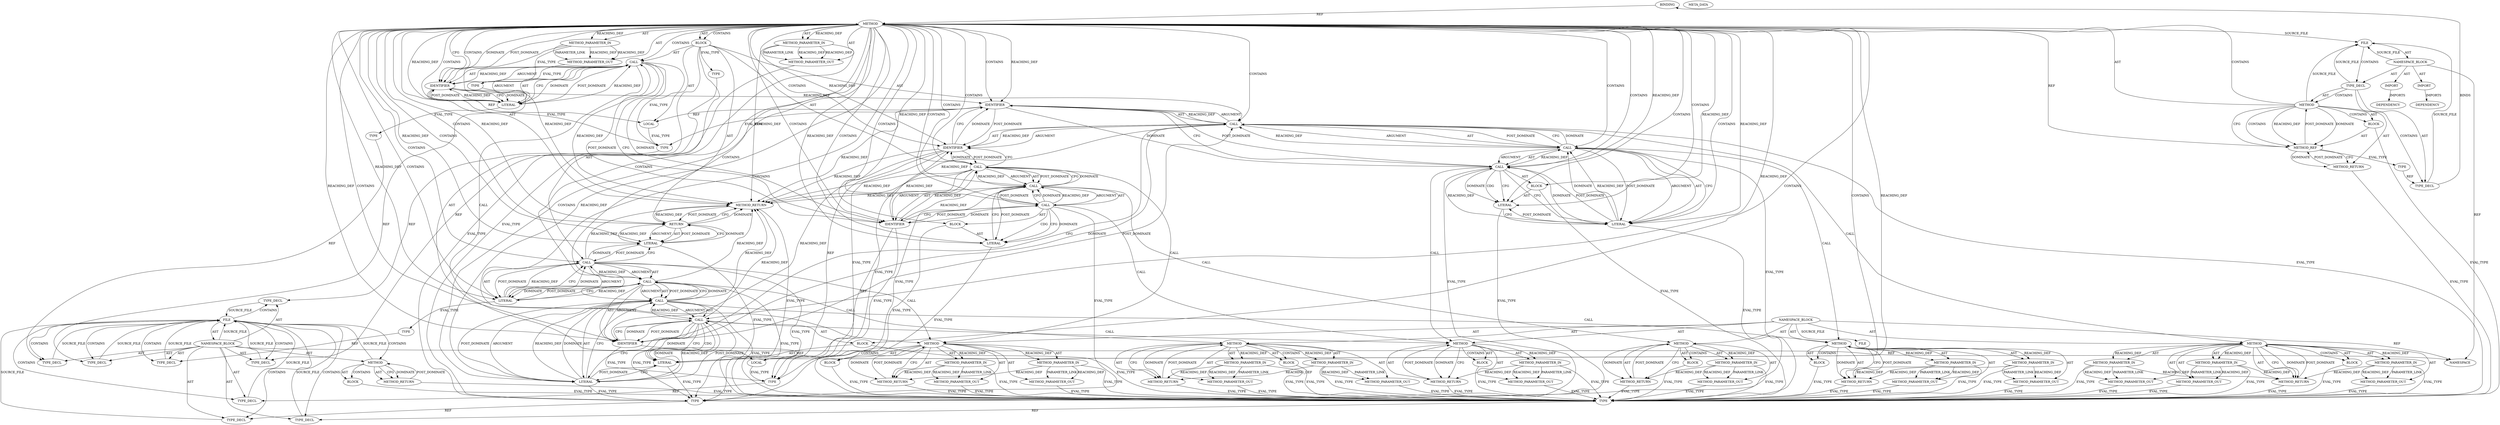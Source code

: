 digraph {
  "21474836480" [label="BINDING" METHOD_FULL_NAME="main" NAME="main" SIGNATURE="int(int,char[]*)"];
  "25769803776" [label="BLOCK" ARGUMENT_INDEX="-1" CODE="{
	const char myLongString[] = \"This is a long string...\";
	char str[MAX_SIZE];
	// Often Misused String Management:
	// Buffer overflow with strcpy function
	strncpy(str, myLongString, MAX_SIZE - 1);					/* FIX */
	str[MAX_SIZE - 1] = '\\0';
	return 0;
}" COLUMN_NUMBER="1" LINE_NUMBER="19" ORDER="3" TYPE_FULL_NAME="void"];
  "25769803777" [label="BLOCK" ARGUMENT_INDEX="1" CODE="<empty>" COLUMN_NUMBER="11" LINE_NUMBER="21" ORDER="1" TYPE_FULL_NAME="ANY"];
  "25769803778" [label="BLOCK" ARGUMENT_INDEX="1" CODE="<empty>" COLUMN_NUMBER="29" LINE_NUMBER="24" ORDER="1" TYPE_FULL_NAME="ANY"];
  "25769803779" [label="BLOCK" ARGUMENT_INDEX="1" CODE="<empty>" COLUMN_NUMBER="6" LINE_NUMBER="25" ORDER="1" TYPE_FULL_NAME="ANY"];
  "25769803780" [label="BLOCK" ARGUMENT_INDEX="-1" CODE="<empty>" COLUMN_NUMBER="1" LINE_NUMBER="1" ORDER="1" TYPE_FULL_NAME="ANY"];
  "25769803781" [label="BLOCK" ARGUMENT_INDEX="-1" CODE="<empty>" ORDER="1" TYPE_FULL_NAME="ANY"];
  "25769803782" [label="BLOCK" ARGUMENT_INDEX="1" CODE="<empty>" ORDER="1" TYPE_FULL_NAME="ANY"];
  "25769803783" [label="BLOCK" ARGUMENT_INDEX="1" CODE="<empty>" ORDER="1" TYPE_FULL_NAME="ANY"];
  "25769803784" [label="BLOCK" ARGUMENT_INDEX="1" CODE="<empty>" ORDER="1" TYPE_FULL_NAME="ANY"];
  "25769803785" [label="BLOCK" ARGUMENT_INDEX="1" CODE="<empty>" ORDER="1" TYPE_FULL_NAME="ANY"];
  "25769803786" [label="BLOCK" ARGUMENT_INDEX="1" CODE="<empty>" ORDER="1" TYPE_FULL_NAME="ANY"];
  "25769803787" [label="BLOCK" ARGUMENT_INDEX="1" CODE="<empty>" ORDER="1" TYPE_FULL_NAME="ANY"];
  "30064771072" [label="CALL" ARGUMENT_INDEX="2" CODE="myLongString[] = \"This is a long string...\"" COLUMN_NUMBER="13" DISPATCH_TYPE="STATIC_DISPATCH" LINE_NUMBER="20" METHOD_FULL_NAME="<operator>.assignment" NAME="<operator>.assignment" ORDER="2" SIGNATURE="" TYPE_FULL_NAME="char[]"];
  "30064771073" [label="CALL" ARGUMENT_INDEX="2" CODE="str[MAX_SIZE]" COLUMN_NUMBER="7" DISPATCH_TYPE="STATIC_DISPATCH" LINE_NUMBER="21" METHOD_FULL_NAME="<operator>.assignment" NAME="<operator>.assignment" ORDER="4" SIGNATURE="" TYPE_FULL_NAME="char[10]"];
  "30064771074" [label="CALL" ARGUMENT_INDEX="2" CODE="str[MAX_SIZE]" COLUMN_NUMBER="7" DISPATCH_TYPE="STATIC_DISPATCH" LINE_NUMBER="21" METHOD_FULL_NAME="<operator>.alloc" NAME="<operator>.alloc" ORDER="2" SIGNATURE="" TYPE_FULL_NAME="char[10]"];
  "30064771075" [label="CALL" ARGUMENT_INDEX="1" CODE="MAX_SIZE" COLUMN_NUMBER="11" DISPATCH_TYPE="INLINED" LINE_NUMBER="21" METHOD_FULL_NAME="misused_string_fct-good.c:16:16:MAX_SIZE:0" NAME="MAX_SIZE" ORDER="1" SIGNATURE="" TYPE_FULL_NAME="int"];
  "30064771076" [label="CALL" ARGUMENT_INDEX="-1" CODE="strncpy(str, myLongString, MAX_SIZE - 1)" COLUMN_NUMBER="2" DISPATCH_TYPE="STATIC_DISPATCH" LINE_NUMBER="24" METHOD_FULL_NAME="strncpy" NAME="strncpy" ORDER="5" SIGNATURE="" TYPE_FULL_NAME="ANY"];
  "30064771077" [label="CALL" ARGUMENT_INDEX="3" CODE="MAX_SIZE - 1" COLUMN_NUMBER="29" DISPATCH_TYPE="STATIC_DISPATCH" LINE_NUMBER="24" METHOD_FULL_NAME="<operator>.subtraction" NAME="<operator>.subtraction" ORDER="3" SIGNATURE="" TYPE_FULL_NAME="ANY"];
  "30064771078" [label="CALL" ARGUMENT_INDEX="1" CODE="MAX_SIZE" COLUMN_NUMBER="29" DISPATCH_TYPE="INLINED" LINE_NUMBER="24" METHOD_FULL_NAME="misused_string_fct-good.c:16:16:MAX_SIZE:0" NAME="MAX_SIZE" ORDER="1" SIGNATURE="" TYPE_FULL_NAME="int"];
  "30064771079" [label="CALL" ARGUMENT_INDEX="-1" CODE="str[MAX_SIZE - 1] = '\\0'" COLUMN_NUMBER="2" DISPATCH_TYPE="STATIC_DISPATCH" LINE_NUMBER="25" METHOD_FULL_NAME="<operator>.assignment" NAME="<operator>.assignment" ORDER="6" SIGNATURE="" TYPE_FULL_NAME="ANY"];
  "30064771080" [label="CALL" ARGUMENT_INDEX="1" CODE="str[MAX_SIZE - 1]" COLUMN_NUMBER="2" DISPATCH_TYPE="STATIC_DISPATCH" LINE_NUMBER="25" METHOD_FULL_NAME="<operator>.indirectIndexAccess" NAME="<operator>.indirectIndexAccess" ORDER="1" SIGNATURE="" TYPE_FULL_NAME="ANY"];
  "30064771081" [label="CALL" ARGUMENT_INDEX="2" CODE="MAX_SIZE - 1" COLUMN_NUMBER="6" DISPATCH_TYPE="STATIC_DISPATCH" LINE_NUMBER="25" METHOD_FULL_NAME="<operator>.subtraction" NAME="<operator>.subtraction" ORDER="2" SIGNATURE="" TYPE_FULL_NAME="ANY"];
  "30064771082" [label="CALL" ARGUMENT_INDEX="1" CODE="MAX_SIZE" COLUMN_NUMBER="6" DISPATCH_TYPE="INLINED" LINE_NUMBER="25" METHOD_FULL_NAME="misused_string_fct-good.c:16:16:MAX_SIZE:0" NAME="MAX_SIZE" ORDER="1" SIGNATURE="" TYPE_FULL_NAME="int"];
  "51539607552" [label="DEPENDENCY" DEPENDENCY_GROUP_ID="stdlib.h" NAME="stdlib.h" VERSION="include"];
  "51539607553" [label="DEPENDENCY" DEPENDENCY_GROUP_ID="string.h" NAME="string.h" VERSION="include"];
  "60129542144" [label="FILE" CODE="<empty>" CONTENT="<empty>" NAME="misused_string_fct-good.c" ORDER="0"];
  "60129542145" [label="FILE" CODE="<empty>" CONTENT="<empty>" NAME="<includes>" ORDER="1"];
  "60129542146" [label="FILE" CODE="<empty>" CONTENT="<empty>" NAME="<unknown>" ORDER="0"];
  "68719476736" [label="IDENTIFIER" ARGUMENT_INDEX="1" CODE="myLongString" COLUMN_NUMBER="13" LINE_NUMBER="20" NAME="myLongString" ORDER="1" TYPE_FULL_NAME="char[]"];
  "68719476737" [label="IDENTIFIER" ARGUMENT_INDEX="1" CODE="str" COLUMN_NUMBER="7" LINE_NUMBER="21" NAME="str" ORDER="1" TYPE_FULL_NAME="char[10]"];
  "68719476738" [label="IDENTIFIER" ARGUMENT_INDEX="1" CODE="str" COLUMN_NUMBER="10" LINE_NUMBER="24" NAME="str" ORDER="1" TYPE_FULL_NAME="char[10]"];
  "68719476739" [label="IDENTIFIER" ARGUMENT_INDEX="2" CODE="myLongString" COLUMN_NUMBER="15" LINE_NUMBER="24" NAME="myLongString" ORDER="2" TYPE_FULL_NAME="char[]"];
  "68719476740" [label="IDENTIFIER" ARGUMENT_INDEX="1" CODE="str" COLUMN_NUMBER="2" LINE_NUMBER="25" NAME="str" ORDER="1" TYPE_FULL_NAME="char[10]"];
  "73014444032" [label="IMPORT" CODE="#include <stdlib.h>" COLUMN_NUMBER="1" IMPORTED_AS="stdlib.h" IMPORTED_ENTITY="stdlib.h" LINE_NUMBER="13" ORDER="1"];
  "73014444033" [label="IMPORT" CODE="#include <string.h>" COLUMN_NUMBER="1" IMPORTED_AS="string.h" IMPORTED_ENTITY="string.h" LINE_NUMBER="14" ORDER="2"];
  "90194313216" [label="LITERAL" ARGUMENT_INDEX="2" CODE="\"This is a long string...\"" COLUMN_NUMBER="30" LINE_NUMBER="20" ORDER="2" TYPE_FULL_NAME="char*"];
  "90194313217" [label="LITERAL" ARGUMENT_INDEX="1" CODE="10" COLUMN_NUMBER="11" LINE_NUMBER="21" ORDER="1" TYPE_FULL_NAME="int"];
  "90194313218" [label="LITERAL" ARGUMENT_INDEX="1" CODE="10" COLUMN_NUMBER="29" LINE_NUMBER="24" ORDER="1" TYPE_FULL_NAME="int"];
  "90194313219" [label="LITERAL" ARGUMENT_INDEX="2" CODE="1" COLUMN_NUMBER="40" LINE_NUMBER="24" ORDER="2" TYPE_FULL_NAME="int"];
  "90194313220" [label="LITERAL" ARGUMENT_INDEX="1" CODE="10" COLUMN_NUMBER="6" LINE_NUMBER="25" ORDER="1" TYPE_FULL_NAME="int"];
  "90194313221" [label="LITERAL" ARGUMENT_INDEX="2" CODE="1" COLUMN_NUMBER="17" LINE_NUMBER="25" ORDER="2" TYPE_FULL_NAME="int"];
  "90194313222" [label="LITERAL" ARGUMENT_INDEX="2" CODE="'\\0'" COLUMN_NUMBER="22" LINE_NUMBER="25" ORDER="2" TYPE_FULL_NAME="char"];
  "90194313223" [label="LITERAL" ARGUMENT_INDEX="-1" CODE="0" COLUMN_NUMBER="9" LINE_NUMBER="26" ORDER="1" TYPE_FULL_NAME="int"];
  "94489280512" [label="LOCAL" CODE="const char myLongString[]" COLUMN_NUMBER="13" GENERIC_SIGNATURE="<empty>" LINE_NUMBER="20" NAME="myLongString" ORDER="1" TYPE_FULL_NAME="char[]"];
  "94489280513" [label="LOCAL" CODE="char str[MAX_SIZE]" COLUMN_NUMBER="7" GENERIC_SIGNATURE="<empty>" LINE_NUMBER="21" NAME="str" ORDER="3" TYPE_FULL_NAME="char[10]"];
  "107374182400" [label="META_DATA" LANGUAGE="NEWC" OVERLAYS="base;controlflow;typerel;callgraph;dataflowOss" ROOT="/tmp/tmp.CEBbrbJQsG" VERSION="0.1"];
  "111669149696" [label="METHOD" AST_PARENT_FULL_NAME="misused_string_fct-good.c:<global>" AST_PARENT_TYPE="TYPE_DECL" CODE="int main(int argc, char *argv[])
{
	const char myLongString[] = \"This is a long string...\";
	char str[MAX_SIZE];
	// Often Misused String Management:
	// Buffer overflow with strcpy function
	strncpy(str, myLongString, MAX_SIZE - 1);					/* FIX */
	str[MAX_SIZE - 1] = '\\0';
	return 0;
}" COLUMN_NUMBER="1" COLUMN_NUMBER_END="10" FILENAME="misused_string_fct-good.c" FULL_NAME="main" GENERIC_SIGNATURE="<empty>" IS_EXTERNAL="false" LINE_NUMBER="18" LINE_NUMBER_END="27" NAME="main" ORDER="1" SIGNATURE="int(int,char[]*)"];
  "111669149697" [label="METHOD" AST_PARENT_FULL_NAME="misused_string_fct-good.c:<global>" AST_PARENT_TYPE="TYPE_DECL" CODE="<global>" COLUMN_NUMBER="1" COLUMN_NUMBER_END="10" FILENAME="misused_string_fct-good.c" FULL_NAME="misused_string_fct-good.c:<global>" GENERIC_SIGNATURE="<empty>" IS_EXTERNAL="false" LINE_NUMBER="1" LINE_NUMBER_END="27" NAME="<global>" ORDER="1" SIGNATURE=""];
  "111669149698" [label="METHOD" AST_PARENT_FULL_NAME="<includes>:<global>" AST_PARENT_TYPE="NAMESPACE_BLOCK" CODE="<global>" FILENAME="<includes>" FULL_NAME="<includes>:<global>" GENERIC_SIGNATURE="<empty>" IS_EXTERNAL="false" LINE_NUMBER="1" NAME="<global>" ORDER="1" SIGNATURE=""];
  "111669149699" [label="METHOD" AST_PARENT_FULL_NAME="<global>" AST_PARENT_TYPE="NAMESPACE_BLOCK" CODE="<empty>" FILENAME="<empty>" FULL_NAME="<operator>.assignment" GENERIC_SIGNATURE="<empty>" IS_EXTERNAL="true" NAME="<operator>.assignment" ORDER="0" SIGNATURE=""];
  "111669149700" [label="METHOD" AST_PARENT_FULL_NAME="<global>" AST_PARENT_TYPE="NAMESPACE_BLOCK" CODE="<empty>" FILENAME="<empty>" FULL_NAME="<operator>.alloc" GENERIC_SIGNATURE="<empty>" IS_EXTERNAL="true" NAME="<operator>.alloc" ORDER="0" SIGNATURE=""];
  "111669149701" [label="METHOD" AST_PARENT_FULL_NAME="<global>" AST_PARENT_TYPE="NAMESPACE_BLOCK" CODE="<empty>" FILENAME="misused_string_fct-good.c" FULL_NAME="misused_string_fct-good.c:16:16:MAX_SIZE:0" GENERIC_SIGNATURE="<empty>" IS_EXTERNAL="true" LINE_NUMBER="16" LINE_NUMBER_END="16" NAME="MAX_SIZE" ORDER="0" SIGNATURE=""];
  "111669149702" [label="METHOD" AST_PARENT_FULL_NAME="<global>" AST_PARENT_TYPE="NAMESPACE_BLOCK" CODE="<empty>" FILENAME="<empty>" FULL_NAME="strncpy" GENERIC_SIGNATURE="<empty>" IS_EXTERNAL="true" NAME="strncpy" ORDER="0" SIGNATURE=""];
  "111669149703" [label="METHOD" AST_PARENT_FULL_NAME="<global>" AST_PARENT_TYPE="NAMESPACE_BLOCK" CODE="<empty>" FILENAME="<empty>" FULL_NAME="<operator>.subtraction" GENERIC_SIGNATURE="<empty>" IS_EXTERNAL="true" NAME="<operator>.subtraction" ORDER="0" SIGNATURE=""];
  "111669149704" [label="METHOD" AST_PARENT_FULL_NAME="<global>" AST_PARENT_TYPE="NAMESPACE_BLOCK" CODE="<empty>" FILENAME="<empty>" FULL_NAME="<operator>.indirectIndexAccess" GENERIC_SIGNATURE="<empty>" IS_EXTERNAL="true" NAME="<operator>.indirectIndexAccess" ORDER="0" SIGNATURE=""];
  "115964116992" [label="METHOD_PARAMETER_IN" CODE="int argc" COLUMN_NUMBER="10" EVALUATION_STRATEGY="BY_VALUE" INDEX="1" IS_VARIADIC="false" LINE_NUMBER="18" NAME="argc" ORDER="1" TYPE_FULL_NAME="int"];
  "115964116993" [label="METHOD_PARAMETER_IN" CODE="char *argv[]" COLUMN_NUMBER="20" EVALUATION_STRATEGY="BY_VALUE" INDEX="2" IS_VARIADIC="false" LINE_NUMBER="18" NAME="argv" ORDER="2" TYPE_FULL_NAME="char[]*"];
  "115964116994" [label="METHOD_PARAMETER_IN" CODE="p1" EVALUATION_STRATEGY="BY_VALUE" INDEX="1" IS_VARIADIC="false" NAME="p1" ORDER="1" TYPE_FULL_NAME="ANY"];
  "115964116995" [label="METHOD_PARAMETER_IN" CODE="p2" EVALUATION_STRATEGY="BY_VALUE" INDEX="2" IS_VARIADIC="false" NAME="p2" ORDER="2" TYPE_FULL_NAME="ANY"];
  "115964116996" [label="METHOD_PARAMETER_IN" CODE="p1" EVALUATION_STRATEGY="BY_VALUE" INDEX="1" IS_VARIADIC="false" NAME="p1" ORDER="1" TYPE_FULL_NAME="ANY"];
  "115964116997" [label="METHOD_PARAMETER_IN" CODE="p0" EVALUATION_STRATEGY="BY_VALUE" INDEX="0" IS_VARIADIC="false" NAME="p0" ORDER="0" TYPE_FULL_NAME="ANY"];
  "115964116998" [label="METHOD_PARAMETER_IN" CODE="p1" EVALUATION_STRATEGY="BY_VALUE" INDEX="1" IS_VARIADIC="false" NAME="p1" ORDER="1" TYPE_FULL_NAME="ANY"];
  "115964116999" [label="METHOD_PARAMETER_IN" CODE="p2" EVALUATION_STRATEGY="BY_VALUE" INDEX="2" IS_VARIADIC="false" NAME="p2" ORDER="2" TYPE_FULL_NAME="ANY"];
  "115964117000" [label="METHOD_PARAMETER_IN" CODE="p3" EVALUATION_STRATEGY="BY_VALUE" INDEX="3" IS_VARIADIC="false" NAME="p3" ORDER="3" TYPE_FULL_NAME="ANY"];
  "115964117001" [label="METHOD_PARAMETER_IN" CODE="p1" EVALUATION_STRATEGY="BY_VALUE" INDEX="1" IS_VARIADIC="false" NAME="p1" ORDER="1" TYPE_FULL_NAME="ANY"];
  "115964117002" [label="METHOD_PARAMETER_IN" CODE="p2" EVALUATION_STRATEGY="BY_VALUE" INDEX="2" IS_VARIADIC="false" NAME="p2" ORDER="2" TYPE_FULL_NAME="ANY"];
  "115964117003" [label="METHOD_PARAMETER_IN" CODE="p1" EVALUATION_STRATEGY="BY_VALUE" INDEX="1" IS_VARIADIC="false" NAME="p1" ORDER="1" TYPE_FULL_NAME="ANY"];
  "115964117004" [label="METHOD_PARAMETER_IN" CODE="p2" EVALUATION_STRATEGY="BY_VALUE" INDEX="2" IS_VARIADIC="false" NAME="p2" ORDER="2" TYPE_FULL_NAME="ANY"];
  "120259084288" [label="METHOD_PARAMETER_OUT" CODE="int argc" COLUMN_NUMBER="10" EVALUATION_STRATEGY="BY_VALUE" INDEX="1" IS_VARIADIC="false" LINE_NUMBER="18" NAME="argc" ORDER="1" TYPE_FULL_NAME="int"];
  "120259084289" [label="METHOD_PARAMETER_OUT" CODE="char *argv[]" COLUMN_NUMBER="20" EVALUATION_STRATEGY="BY_VALUE" INDEX="2" IS_VARIADIC="false" LINE_NUMBER="18" NAME="argv" ORDER="2" TYPE_FULL_NAME="char[]*"];
  "120259084290" [label="METHOD_PARAMETER_OUT" CODE="p1" EVALUATION_STRATEGY="BY_VALUE" INDEX="1" IS_VARIADIC="false" NAME="p1" ORDER="1" TYPE_FULL_NAME="ANY"];
  "120259084291" [label="METHOD_PARAMETER_OUT" CODE="p2" EVALUATION_STRATEGY="BY_VALUE" INDEX="2" IS_VARIADIC="false" NAME="p2" ORDER="2" TYPE_FULL_NAME="ANY"];
  "120259084292" [label="METHOD_PARAMETER_OUT" CODE="p1" EVALUATION_STRATEGY="BY_VALUE" INDEX="1" IS_VARIADIC="false" NAME="p1" ORDER="1" TYPE_FULL_NAME="ANY"];
  "120259084293" [label="METHOD_PARAMETER_OUT" CODE="p0" EVALUATION_STRATEGY="BY_VALUE" INDEX="0" IS_VARIADIC="false" NAME="p0" ORDER="0" TYPE_FULL_NAME="ANY"];
  "120259084294" [label="METHOD_PARAMETER_OUT" CODE="p1" EVALUATION_STRATEGY="BY_VALUE" INDEX="1" IS_VARIADIC="false" NAME="p1" ORDER="1" TYPE_FULL_NAME="ANY"];
  "120259084295" [label="METHOD_PARAMETER_OUT" CODE="p2" EVALUATION_STRATEGY="BY_VALUE" INDEX="2" IS_VARIADIC="false" NAME="p2" ORDER="2" TYPE_FULL_NAME="ANY"];
  "120259084296" [label="METHOD_PARAMETER_OUT" CODE="p3" EVALUATION_STRATEGY="BY_VALUE" INDEX="3" IS_VARIADIC="false" NAME="p3" ORDER="3" TYPE_FULL_NAME="ANY"];
  "120259084297" [label="METHOD_PARAMETER_OUT" CODE="p1" EVALUATION_STRATEGY="BY_VALUE" INDEX="1" IS_VARIADIC="false" NAME="p1" ORDER="1" TYPE_FULL_NAME="ANY"];
  "120259084298" [label="METHOD_PARAMETER_OUT" CODE="p2" EVALUATION_STRATEGY="BY_VALUE" INDEX="2" IS_VARIADIC="false" NAME="p2" ORDER="2" TYPE_FULL_NAME="ANY"];
  "120259084299" [label="METHOD_PARAMETER_OUT" CODE="p1" EVALUATION_STRATEGY="BY_VALUE" INDEX="1" IS_VARIADIC="false" NAME="p1" ORDER="1" TYPE_FULL_NAME="ANY"];
  "120259084300" [label="METHOD_PARAMETER_OUT" CODE="p2" EVALUATION_STRATEGY="BY_VALUE" INDEX="2" IS_VARIADIC="false" NAME="p2" ORDER="2" TYPE_FULL_NAME="ANY"];
  "124554051584" [label="METHOD_REF" ARGUMENT_INDEX="1" CODE="main" COLUMN_NUMBER="1" LINE_NUMBER="18" METHOD_FULL_NAME="main" ORDER="1" TYPE_FULL_NAME="main"];
  "128849018880" [label="METHOD_RETURN" CODE="RET" COLUMN_NUMBER="1" EVALUATION_STRATEGY="BY_VALUE" LINE_NUMBER="18" ORDER="4" TYPE_FULL_NAME="int"];
  "128849018881" [label="METHOD_RETURN" CODE="RET" COLUMN_NUMBER="1" EVALUATION_STRATEGY="BY_VALUE" LINE_NUMBER="1" ORDER="2" TYPE_FULL_NAME="ANY"];
  "128849018882" [label="METHOD_RETURN" CODE="RET" EVALUATION_STRATEGY="BY_VALUE" LINE_NUMBER="1" ORDER="2" TYPE_FULL_NAME="ANY"];
  "128849018883" [label="METHOD_RETURN" CODE="RET" EVALUATION_STRATEGY="BY_VALUE" ORDER="2" TYPE_FULL_NAME="ANY"];
  "128849018884" [label="METHOD_RETURN" CODE="RET" EVALUATION_STRATEGY="BY_VALUE" ORDER="2" TYPE_FULL_NAME="ANY"];
  "128849018885" [label="METHOD_RETURN" CODE="RET" EVALUATION_STRATEGY="BY_VALUE" ORDER="2" TYPE_FULL_NAME="ANY"];
  "128849018886" [label="METHOD_RETURN" CODE="RET" EVALUATION_STRATEGY="BY_VALUE" ORDER="2" TYPE_FULL_NAME="ANY"];
  "128849018887" [label="METHOD_RETURN" CODE="RET" EVALUATION_STRATEGY="BY_VALUE" ORDER="2" TYPE_FULL_NAME="ANY"];
  "128849018888" [label="METHOD_RETURN" CODE="RET" EVALUATION_STRATEGY="BY_VALUE" ORDER="2" TYPE_FULL_NAME="ANY"];
  "137438953472" [label="NAMESPACE" CODE="<empty>" NAME="<global>" ORDER="-1"];
  "141733920768" [label="NAMESPACE_BLOCK" CODE="<empty>" FILENAME="<unknown>" FULL_NAME="<global>" NAME="<global>" ORDER="1"];
  "141733920769" [label="NAMESPACE_BLOCK" CODE="<empty>" FILENAME="misused_string_fct-good.c" FULL_NAME="misused_string_fct-good.c:<global>" NAME="<global>" ORDER="1"];
  "141733920770" [label="NAMESPACE_BLOCK" CODE="<empty>" FILENAME="<includes>" FULL_NAME="<includes>:<global>" NAME="<global>" ORDER="1"];
  "146028888064" [label="RETURN" ARGUMENT_INDEX="-1" CODE="return 0;" COLUMN_NUMBER="2" LINE_NUMBER="26" ORDER="7"];
  "163208757248" [label="TYPE" FULL_NAME="ANY" NAME="ANY" TYPE_DECL_FULL_NAME="ANY"];
  "163208757249" [label="TYPE" FULL_NAME="char" NAME="char" TYPE_DECL_FULL_NAME="char"];
  "163208757250" [label="TYPE" FULL_NAME="char*" NAME="char*" TYPE_DECL_FULL_NAME="char*"];
  "163208757251" [label="TYPE" FULL_NAME="char[10]" NAME="char[10]" TYPE_DECL_FULL_NAME="char[10]"];
  "163208757252" [label="TYPE" FULL_NAME="char[]" NAME="char[]" TYPE_DECL_FULL_NAME="char[]"];
  "163208757253" [label="TYPE" FULL_NAME="char[]*" NAME="char[]*" TYPE_DECL_FULL_NAME="char[]*"];
  "163208757254" [label="TYPE" FULL_NAME="int" NAME="int" TYPE_DECL_FULL_NAME="int"];
  "163208757255" [label="TYPE" FULL_NAME="main" NAME="main" TYPE_DECL_FULL_NAME="main"];
  "163208757256" [label="TYPE" FULL_NAME="void" NAME="void" TYPE_DECL_FULL_NAME="void"];
  "171798691840" [label="TYPE_DECL" AST_PARENT_FULL_NAME="misused_string_fct-good.c:<global>" AST_PARENT_TYPE="TYPE_DECL" CODE="main" COLUMN_NUMBER="1" FILENAME="misused_string_fct-good.c" FULL_NAME="main" GENERIC_SIGNATURE="<empty>" IS_EXTERNAL="false" LINE_NUMBER="18" NAME="main" ORDER="1"];
  "171798691841" [label="TYPE_DECL" AST_PARENT_FULL_NAME="misused_string_fct-good.c:<global>" AST_PARENT_TYPE="NAMESPACE_BLOCK" CODE="<global>" COLUMN_NUMBER="1" FILENAME="misused_string_fct-good.c" FULL_NAME="misused_string_fct-good.c:<global>" GENERIC_SIGNATURE="<empty>" IS_EXTERNAL="false" LINE_NUMBER="1" NAME="<global>" ORDER="3"];
  "171798691842" [label="TYPE_DECL" AST_PARENT_FULL_NAME="<includes>:<global>" AST_PARENT_TYPE="NAMESPACE_BLOCK" CODE="ANY" FILENAME="<includes>" FULL_NAME="ANY" GENERIC_SIGNATURE="<empty>" IS_EXTERNAL="true" NAME="ANY" ORDER="-1"];
  "171798691843" [label="TYPE_DECL" AST_PARENT_FULL_NAME="<includes>:<global>" AST_PARENT_TYPE="NAMESPACE_BLOCK" CODE="char" FILENAME="<includes>" FULL_NAME="char" GENERIC_SIGNATURE="<empty>" IS_EXTERNAL="true" NAME="char" ORDER="-1"];
  "171798691844" [label="TYPE_DECL" AST_PARENT_FULL_NAME="<includes>:<global>" AST_PARENT_TYPE="NAMESPACE_BLOCK" CODE="char*" FILENAME="<includes>" FULL_NAME="char*" GENERIC_SIGNATURE="<empty>" IS_EXTERNAL="true" NAME="char*" ORDER="-1"];
  "171798691845" [label="TYPE_DECL" AST_PARENT_FULL_NAME="<includes>:<global>" AST_PARENT_TYPE="NAMESPACE_BLOCK" CODE="char[10]" FILENAME="<includes>" FULL_NAME="char[10]" GENERIC_SIGNATURE="<empty>" IS_EXTERNAL="true" NAME="char[10]" ORDER="-1"];
  "171798691846" [label="TYPE_DECL" AST_PARENT_FULL_NAME="<includes>:<global>" AST_PARENT_TYPE="NAMESPACE_BLOCK" CODE="char[]" FILENAME="<includes>" FULL_NAME="char[]" GENERIC_SIGNATURE="<empty>" IS_EXTERNAL="true" NAME="char[]" ORDER="-1"];
  "171798691847" [label="TYPE_DECL" AST_PARENT_FULL_NAME="<includes>:<global>" AST_PARENT_TYPE="NAMESPACE_BLOCK" CODE="char[]*" FILENAME="<includes>" FULL_NAME="char[]*" GENERIC_SIGNATURE="<empty>" IS_EXTERNAL="true" NAME="char[]*" ORDER="-1"];
  "171798691848" [label="TYPE_DECL" AST_PARENT_FULL_NAME="<includes>:<global>" AST_PARENT_TYPE="NAMESPACE_BLOCK" CODE="int" FILENAME="<includes>" FULL_NAME="int" GENERIC_SIGNATURE="<empty>" IS_EXTERNAL="true" NAME="int" ORDER="-1"];
  "171798691849" [label="TYPE_DECL" AST_PARENT_FULL_NAME="<includes>:<global>" AST_PARENT_TYPE="NAMESPACE_BLOCK" CODE="void" FILENAME="<includes>" FULL_NAME="void" GENERIC_SIGNATURE="<empty>" IS_EXTERNAL="true" NAME="void" ORDER="-1"];
  "21474836480" -> "111669149696" [label="REF" ];
  "25769803776" -> "94489280512" [label="AST" ];
  "25769803776" -> "30064771072" [label="AST" ];
  "25769803776" -> "94489280513" [label="AST" ];
  "25769803776" -> "30064771073" [label="AST" ];
  "25769803776" -> "30064771076" [label="AST" ];
  "25769803776" -> "30064771079" [label="AST" ];
  "25769803776" -> "146028888064" [label="AST" ];
  "25769803776" -> "163208757256" [label="EVAL_TYPE" ];
  "25769803777" -> "90194313217" [label="AST" ];
  "25769803777" -> "163208757248" [label="EVAL_TYPE" ];
  "25769803778" -> "90194313218" [label="AST" ];
  "25769803778" -> "163208757248" [label="EVAL_TYPE" ];
  "25769803779" -> "90194313220" [label="AST" ];
  "25769803779" -> "163208757248" [label="EVAL_TYPE" ];
  "25769803780" -> "124554051584" [label="AST" ];
  "25769803780" -> "163208757248" [label="EVAL_TYPE" ];
  "25769803781" -> "163208757248" [label="EVAL_TYPE" ];
  "25769803782" -> "163208757248" [label="EVAL_TYPE" ];
  "25769803783" -> "163208757248" [label="EVAL_TYPE" ];
  "25769803784" -> "163208757248" [label="EVAL_TYPE" ];
  "25769803785" -> "163208757248" [label="EVAL_TYPE" ];
  "25769803786" -> "163208757248" [label="EVAL_TYPE" ];
  "25769803787" -> "163208757248" [label="EVAL_TYPE" ];
  "30064771072" -> "68719476736" [label="ARGUMENT" ];
  "30064771072" -> "90194313216" [label="ARGUMENT" ];
  "30064771072" -> "68719476736" [label="AST" ];
  "30064771072" -> "90194313216" [label="AST" ];
  "30064771072" -> "111669149699" [label="CALL" ];
  "30064771072" -> "68719476737" [label="CFG" ];
  "30064771072" -> "68719476737" [label="DOMINATE" ];
  "30064771072" -> "163208757252" [label="EVAL_TYPE" ];
  "30064771072" -> "90194313216" [label="POST_DOMINATE" ];
  "30064771072" -> "128849018880" [label="REACHING_DEF" property="myLongString[] = \"This is a long string...\""];
  "30064771073" -> "68719476737" [label="ARGUMENT" ];
  "30064771073" -> "30064771074" [label="ARGUMENT" ];
  "30064771073" -> "68719476737" [label="AST" ];
  "30064771073" -> "30064771074" [label="AST" ];
  "30064771073" -> "111669149699" [label="CALL" ];
  "30064771073" -> "68719476738" [label="CFG" ];
  "30064771073" -> "68719476738" [label="DOMINATE" ];
  "30064771073" -> "163208757251" [label="EVAL_TYPE" ];
  "30064771073" -> "30064771074" [label="POST_DOMINATE" ];
  "30064771073" -> "128849018880" [label="REACHING_DEF" property="str[MAX_SIZE]"];
  "30064771074" -> "30064771075" [label="ARGUMENT" ];
  "30064771074" -> "30064771075" [label="AST" ];
  "30064771074" -> "111669149700" [label="CALL" ];
  "30064771074" -> "30064771073" [label="CFG" ];
  "30064771074" -> "30064771073" [label="DOMINATE" ];
  "30064771074" -> "163208757251" [label="EVAL_TYPE" ];
  "30064771074" -> "30064771075" [label="POST_DOMINATE" ];
  "30064771074" -> "90194313217" [label="POST_DOMINATE" ];
  "30064771074" -> "68719476737" [label="REACHING_DEF" property="str[MAX_SIZE]"];
  "30064771074" -> "30064771073" [label="REACHING_DEF" property="str[MAX_SIZE]"];
  "30064771074" -> "128849018880" [label="REACHING_DEF" property="str[MAX_SIZE]"];
  "30064771075" -> "25769803777" [label="AST" ];
  "30064771075" -> "111669149701" [label="CALL" ];
  "30064771075" -> "90194313217" [label="CDG" ];
  "30064771075" -> "90194313217" [label="CFG" ];
  "30064771075" -> "30064771074" [label="CFG" ];
  "30064771075" -> "30064771074" [label="DOMINATE" ];
  "30064771075" -> "90194313217" [label="DOMINATE" ];
  "30064771075" -> "163208757254" [label="EVAL_TYPE" ];
  "30064771075" -> "68719476737" [label="POST_DOMINATE" ];
  "30064771075" -> "30064771074" [label="REACHING_DEF" property="MAX_SIZE"];
  "30064771076" -> "68719476738" [label="ARGUMENT" ];
  "30064771076" -> "68719476739" [label="ARGUMENT" ];
  "30064771076" -> "30064771077" [label="ARGUMENT" ];
  "30064771076" -> "68719476738" [label="AST" ];
  "30064771076" -> "68719476739" [label="AST" ];
  "30064771076" -> "30064771077" [label="AST" ];
  "30064771076" -> "111669149702" [label="CALL" ];
  "30064771076" -> "68719476740" [label="CFG" ];
  "30064771076" -> "68719476740" [label="DOMINATE" ];
  "30064771076" -> "163208757248" [label="EVAL_TYPE" ];
  "30064771076" -> "30064771077" [label="POST_DOMINATE" ];
  "30064771076" -> "128849018880" [label="REACHING_DEF" property="strncpy(str, myLongString, MAX_SIZE - 1)"];
  "30064771077" -> "30064771078" [label="ARGUMENT" ];
  "30064771077" -> "90194313219" [label="ARGUMENT" ];
  "30064771077" -> "30064771078" [label="AST" ];
  "30064771077" -> "90194313219" [label="AST" ];
  "30064771077" -> "111669149703" [label="CALL" ];
  "30064771077" -> "30064771076" [label="CFG" ];
  "30064771077" -> "30064771076" [label="DOMINATE" ];
  "30064771077" -> "163208757248" [label="EVAL_TYPE" ];
  "30064771077" -> "90194313219" [label="POST_DOMINATE" ];
  "30064771077" -> "30064771076" [label="REACHING_DEF" property="MAX_SIZE - 1"];
  "30064771078" -> "25769803778" [label="AST" ];
  "30064771078" -> "111669149701" [label="CALL" ];
  "30064771078" -> "90194313218" [label="CDG" ];
  "30064771078" -> "90194313218" [label="CFG" ];
  "30064771078" -> "90194313219" [label="CFG" ];
  "30064771078" -> "90194313219" [label="DOMINATE" ];
  "30064771078" -> "90194313218" [label="DOMINATE" ];
  "30064771078" -> "163208757254" [label="EVAL_TYPE" ];
  "30064771078" -> "68719476739" [label="POST_DOMINATE" ];
  "30064771078" -> "30064771077" [label="REACHING_DEF" property="MAX_SIZE"];
  "30064771079" -> "30064771080" [label="ARGUMENT" ];
  "30064771079" -> "90194313222" [label="ARGUMENT" ];
  "30064771079" -> "30064771080" [label="AST" ];
  "30064771079" -> "90194313222" [label="AST" ];
  "30064771079" -> "111669149699" [label="CALL" ];
  "30064771079" -> "90194313223" [label="CFG" ];
  "30064771079" -> "90194313223" [label="DOMINATE" ];
  "30064771079" -> "163208757248" [label="EVAL_TYPE" ];
  "30064771079" -> "90194313222" [label="POST_DOMINATE" ];
  "30064771079" -> "128849018880" [label="REACHING_DEF" property="str[MAX_SIZE - 1] = '\\0'"];
  "30064771080" -> "68719476740" [label="ARGUMENT" ];
  "30064771080" -> "30064771081" [label="ARGUMENT" ];
  "30064771080" -> "68719476740" [label="AST" ];
  "30064771080" -> "30064771081" [label="AST" ];
  "30064771080" -> "111669149704" [label="CALL" ];
  "30064771080" -> "90194313222" [label="CFG" ];
  "30064771080" -> "90194313222" [label="DOMINATE" ];
  "30064771080" -> "163208757248" [label="EVAL_TYPE" ];
  "30064771080" -> "30064771081" [label="POST_DOMINATE" ];
  "30064771080" -> "30064771079" [label="REACHING_DEF" property="str[MAX_SIZE - 1]"];
  "30064771080" -> "128849018880" [label="REACHING_DEF" property="str[MAX_SIZE - 1]"];
  "30064771081" -> "30064771082" [label="ARGUMENT" ];
  "30064771081" -> "90194313221" [label="ARGUMENT" ];
  "30064771081" -> "30064771082" [label="AST" ];
  "30064771081" -> "90194313221" [label="AST" ];
  "30064771081" -> "111669149703" [label="CALL" ];
  "30064771081" -> "30064771080" [label="CFG" ];
  "30064771081" -> "30064771080" [label="DOMINATE" ];
  "30064771081" -> "163208757248" [label="EVAL_TYPE" ];
  "30064771081" -> "90194313221" [label="POST_DOMINATE" ];
  "30064771081" -> "128849018880" [label="REACHING_DEF" property="MAX_SIZE - 1"];
  "30064771082" -> "25769803779" [label="AST" ];
  "30064771082" -> "111669149701" [label="CALL" ];
  "30064771082" -> "90194313220" [label="CDG" ];
  "30064771082" -> "90194313220" [label="CFG" ];
  "30064771082" -> "90194313221" [label="CFG" ];
  "30064771082" -> "90194313221" [label="DOMINATE" ];
  "30064771082" -> "90194313220" [label="DOMINATE" ];
  "30064771082" -> "163208757254" [label="EVAL_TYPE" ];
  "30064771082" -> "68719476740" [label="POST_DOMINATE" ];
  "30064771082" -> "30064771081" [label="REACHING_DEF" property="MAX_SIZE"];
  "30064771082" -> "128849018880" [label="REACHING_DEF" property="MAX_SIZE"];
  "60129542144" -> "141733920769" [label="AST" ];
  "60129542144" -> "171798691841" [label="CONTAINS" ];
  "60129542145" -> "141733920770" [label="AST" ];
  "60129542145" -> "111669149698" [label="CONTAINS" ];
  "60129542145" -> "171798691842" [label="CONTAINS" ];
  "60129542145" -> "171798691843" [label="CONTAINS" ];
  "60129542145" -> "171798691844" [label="CONTAINS" ];
  "60129542145" -> "171798691845" [label="CONTAINS" ];
  "60129542145" -> "171798691846" [label="CONTAINS" ];
  "60129542145" -> "171798691847" [label="CONTAINS" ];
  "60129542145" -> "171798691848" [label="CONTAINS" ];
  "60129542145" -> "171798691849" [label="CONTAINS" ];
  "68719476736" -> "90194313216" [label="CFG" ];
  "68719476736" -> "90194313216" [label="DOMINATE" ];
  "68719476736" -> "163208757252" [label="EVAL_TYPE" ];
  "68719476736" -> "111669149696" [label="POST_DOMINATE" ];
  "68719476736" -> "68719476739" [label="REACHING_DEF" property="myLongString"];
  "68719476736" -> "30064771072" [label="REACHING_DEF" property="myLongString"];
  "68719476736" -> "94489280512" [label="REF" ];
  "68719476737" -> "30064771075" [label="CFG" ];
  "68719476737" -> "30064771075" [label="DOMINATE" ];
  "68719476737" -> "163208757251" [label="EVAL_TYPE" ];
  "68719476737" -> "30064771072" [label="POST_DOMINATE" ];
  "68719476737" -> "68719476738" [label="REACHING_DEF" property="str"];
  "68719476737" -> "30064771073" [label="REACHING_DEF" property="str"];
  "68719476737" -> "94489280513" [label="REF" ];
  "68719476738" -> "68719476739" [label="CFG" ];
  "68719476738" -> "68719476739" [label="DOMINATE" ];
  "68719476738" -> "163208757251" [label="EVAL_TYPE" ];
  "68719476738" -> "30064771073" [label="POST_DOMINATE" ];
  "68719476738" -> "68719476740" [label="REACHING_DEF" property="str"];
  "68719476738" -> "30064771076" [label="REACHING_DEF" property="str"];
  "68719476738" -> "128849018880" [label="REACHING_DEF" property="str"];
  "68719476738" -> "94489280513" [label="REF" ];
  "68719476739" -> "30064771078" [label="CFG" ];
  "68719476739" -> "30064771078" [label="DOMINATE" ];
  "68719476739" -> "163208757252" [label="EVAL_TYPE" ];
  "68719476739" -> "68719476738" [label="POST_DOMINATE" ];
  "68719476739" -> "30064771076" [label="REACHING_DEF" property="myLongString"];
  "68719476739" -> "128849018880" [label="REACHING_DEF" property="myLongString"];
  "68719476739" -> "94489280512" [label="REF" ];
  "68719476740" -> "30064771082" [label="CFG" ];
  "68719476740" -> "30064771082" [label="DOMINATE" ];
  "68719476740" -> "163208757251" [label="EVAL_TYPE" ];
  "68719476740" -> "30064771076" [label="POST_DOMINATE" ];
  "68719476740" -> "94489280513" [label="REF" ];
  "73014444032" -> "51539607552" [label="IMPORTS" ];
  "73014444033" -> "51539607553" [label="IMPORTS" ];
  "90194313216" -> "30064771072" [label="CFG" ];
  "90194313216" -> "30064771072" [label="DOMINATE" ];
  "90194313216" -> "163208757250" [label="EVAL_TYPE" ];
  "90194313216" -> "68719476736" [label="POST_DOMINATE" ];
  "90194313216" -> "68719476736" [label="REACHING_DEF" property="\"This is a long string...\""];
  "90194313216" -> "30064771072" [label="REACHING_DEF" property="\"This is a long string...\""];
  "90194313217" -> "30064771074" [label="CFG" ];
  "90194313217" -> "163208757254" [label="EVAL_TYPE" ];
  "90194313218" -> "90194313219" [label="CFG" ];
  "90194313218" -> "163208757254" [label="EVAL_TYPE" ];
  "90194313219" -> "30064771077" [label="CFG" ];
  "90194313219" -> "30064771077" [label="DOMINATE" ];
  "90194313219" -> "163208757254" [label="EVAL_TYPE" ];
  "90194313219" -> "30064771078" [label="POST_DOMINATE" ];
  "90194313219" -> "90194313218" [label="POST_DOMINATE" ];
  "90194313219" -> "30064771078" [label="REACHING_DEF" property="1"];
  "90194313219" -> "30064771077" [label="REACHING_DEF" property="1"];
  "90194313220" -> "90194313221" [label="CFG" ];
  "90194313220" -> "163208757254" [label="EVAL_TYPE" ];
  "90194313221" -> "30064771081" [label="CFG" ];
  "90194313221" -> "30064771081" [label="DOMINATE" ];
  "90194313221" -> "163208757254" [label="EVAL_TYPE" ];
  "90194313221" -> "30064771082" [label="POST_DOMINATE" ];
  "90194313221" -> "90194313220" [label="POST_DOMINATE" ];
  "90194313221" -> "30064771082" [label="REACHING_DEF" property="1"];
  "90194313221" -> "30064771081" [label="REACHING_DEF" property="1"];
  "90194313222" -> "30064771079" [label="CFG" ];
  "90194313222" -> "30064771079" [label="DOMINATE" ];
  "90194313222" -> "163208757249" [label="EVAL_TYPE" ];
  "90194313222" -> "30064771080" [label="POST_DOMINATE" ];
  "90194313222" -> "30064771080" [label="REACHING_DEF" property="'\\0'"];
  "90194313222" -> "30064771079" [label="REACHING_DEF" property="'\\0'"];
  "90194313223" -> "146028888064" [label="CFG" ];
  "90194313223" -> "146028888064" [label="DOMINATE" ];
  "90194313223" -> "163208757254" [label="EVAL_TYPE" ];
  "90194313223" -> "30064771079" [label="POST_DOMINATE" ];
  "90194313223" -> "146028888064" [label="REACHING_DEF" property="0"];
  "94489280512" -> "163208757252" [label="EVAL_TYPE" ];
  "94489280513" -> "163208757251" [label="EVAL_TYPE" ];
  "111669149696" -> "115964116992" [label="AST" ];
  "111669149696" -> "115964116993" [label="AST" ];
  "111669149696" -> "25769803776" [label="AST" ];
  "111669149696" -> "128849018880" [label="AST" ];
  "111669149696" -> "120259084288" [label="AST" ];
  "111669149696" -> "120259084289" [label="AST" ];
  "111669149696" -> "68719476736" [label="CFG" ];
  "111669149696" -> "25769803776" [label="CONTAINS" ];
  "111669149696" -> "30064771072" [label="CONTAINS" ];
  "111669149696" -> "30064771073" [label="CONTAINS" ];
  "111669149696" -> "30064771076" [label="CONTAINS" ];
  "111669149696" -> "30064771079" [label="CONTAINS" ];
  "111669149696" -> "146028888064" [label="CONTAINS" ];
  "111669149696" -> "68719476736" [label="CONTAINS" ];
  "111669149696" -> "90194313216" [label="CONTAINS" ];
  "111669149696" -> "68719476737" [label="CONTAINS" ];
  "111669149696" -> "30064771074" [label="CONTAINS" ];
  "111669149696" -> "68719476738" [label="CONTAINS" ];
  "111669149696" -> "68719476739" [label="CONTAINS" ];
  "111669149696" -> "30064771077" [label="CONTAINS" ];
  "111669149696" -> "30064771080" [label="CONTAINS" ];
  "111669149696" -> "90194313222" [label="CONTAINS" ];
  "111669149696" -> "90194313223" [label="CONTAINS" ];
  "111669149696" -> "30064771075" [label="CONTAINS" ];
  "111669149696" -> "30064771078" [label="CONTAINS" ];
  "111669149696" -> "90194313219" [label="CONTAINS" ];
  "111669149696" -> "68719476740" [label="CONTAINS" ];
  "111669149696" -> "30064771081" [label="CONTAINS" ];
  "111669149696" -> "25769803777" [label="CONTAINS" ];
  "111669149696" -> "25769803778" [label="CONTAINS" ];
  "111669149696" -> "30064771082" [label="CONTAINS" ];
  "111669149696" -> "90194313221" [label="CONTAINS" ];
  "111669149696" -> "90194313217" [label="CONTAINS" ];
  "111669149696" -> "90194313218" [label="CONTAINS" ];
  "111669149696" -> "25769803779" [label="CONTAINS" ];
  "111669149696" -> "90194313220" [label="CONTAINS" ];
  "111669149696" -> "68719476736" [label="DOMINATE" ];
  "111669149696" -> "115964116992" [label="REACHING_DEF" property=""];
  "111669149696" -> "90194313221" [label="REACHING_DEF" property=""];
  "111669149696" -> "90194313218" [label="REACHING_DEF" property=""];
  "111669149696" -> "68719476739" [label="REACHING_DEF" property=""];
  "111669149696" -> "30064771078" [label="REACHING_DEF" property=""];
  "111669149696" -> "90194313219" [label="REACHING_DEF" property=""];
  "111669149696" -> "68719476738" [label="REACHING_DEF" property=""];
  "111669149696" -> "90194313222" [label="REACHING_DEF" property=""];
  "111669149696" -> "115964116993" [label="REACHING_DEF" property=""];
  "111669149696" -> "90194313220" [label="REACHING_DEF" property=""];
  "111669149696" -> "68719476740" [label="REACHING_DEF" property=""];
  "111669149696" -> "30064771075" [label="REACHING_DEF" property=""];
  "111669149696" -> "90194313217" [label="REACHING_DEF" property=""];
  "111669149696" -> "90194313223" [label="REACHING_DEF" property=""];
  "111669149696" -> "90194313216" [label="REACHING_DEF" property=""];
  "111669149696" -> "30064771082" [label="REACHING_DEF" property=""];
  "111669149696" -> "146028888064" [label="REACHING_DEF" property=""];
  "111669149696" -> "60129542144" [label="SOURCE_FILE" ];
  "111669149697" -> "111669149696" [label="AST" ];
  "111669149697" -> "25769803780" [label="AST" ];
  "111669149697" -> "128849018881" [label="AST" ];
  "111669149697" -> "124554051584" [label="CFG" ];
  "111669149697" -> "111669149696" [label="CONTAINS" ];
  "111669149697" -> "25769803780" [label="CONTAINS" ];
  "111669149697" -> "124554051584" [label="CONTAINS" ];
  "111669149697" -> "124554051584" [label="DOMINATE" ];
  "111669149697" -> "124554051584" [label="REACHING_DEF" property=""];
  "111669149697" -> "60129542144" [label="SOURCE_FILE" ];
  "111669149698" -> "25769803781" [label="AST" ];
  "111669149698" -> "128849018882" [label="AST" ];
  "111669149698" -> "128849018882" [label="CFG" ];
  "111669149698" -> "25769803781" [label="CONTAINS" ];
  "111669149698" -> "128849018882" [label="DOMINATE" ];
  "111669149698" -> "60129542145" [label="SOURCE_FILE" ];
  "111669149699" -> "115964116994" [label="AST" ];
  "111669149699" -> "115964116995" [label="AST" ];
  "111669149699" -> "25769803782" [label="AST" ];
  "111669149699" -> "128849018883" [label="AST" ];
  "111669149699" -> "120259084290" [label="AST" ];
  "111669149699" -> "120259084291" [label="AST" ];
  "111669149699" -> "128849018883" [label="CFG" ];
  "111669149699" -> "25769803782" [label="CONTAINS" ];
  "111669149699" -> "128849018883" [label="DOMINATE" ];
  "111669149699" -> "115964116994" [label="REACHING_DEF" property=""];
  "111669149699" -> "115964116995" [label="REACHING_DEF" property=""];
  "111669149700" -> "115964116996" [label="AST" ];
  "111669149700" -> "25769803783" [label="AST" ];
  "111669149700" -> "128849018884" [label="AST" ];
  "111669149700" -> "120259084292" [label="AST" ];
  "111669149700" -> "128849018884" [label="CFG" ];
  "111669149700" -> "25769803783" [label="CONTAINS" ];
  "111669149700" -> "128849018884" [label="DOMINATE" ];
  "111669149700" -> "115964116996" [label="REACHING_DEF" property=""];
  "111669149701" -> "115964116997" [label="AST" ];
  "111669149701" -> "25769803784" [label="AST" ];
  "111669149701" -> "128849018885" [label="AST" ];
  "111669149701" -> "120259084293" [label="AST" ];
  "111669149701" -> "128849018885" [label="CFG" ];
  "111669149701" -> "25769803784" [label="CONTAINS" ];
  "111669149701" -> "128849018885" [label="DOMINATE" ];
  "111669149701" -> "115964116997" [label="REACHING_DEF" property=""];
  "111669149702" -> "115964116998" [label="AST" ];
  "111669149702" -> "115964116999" [label="AST" ];
  "111669149702" -> "115964117000" [label="AST" ];
  "111669149702" -> "25769803785" [label="AST" ];
  "111669149702" -> "128849018886" [label="AST" ];
  "111669149702" -> "120259084294" [label="AST" ];
  "111669149702" -> "120259084295" [label="AST" ];
  "111669149702" -> "120259084296" [label="AST" ];
  "111669149702" -> "128849018886" [label="CFG" ];
  "111669149702" -> "25769803785" [label="CONTAINS" ];
  "111669149702" -> "128849018886" [label="DOMINATE" ];
  "111669149702" -> "115964116998" [label="REACHING_DEF" property=""];
  "111669149702" -> "115964116999" [label="REACHING_DEF" property=""];
  "111669149702" -> "115964117000" [label="REACHING_DEF" property=""];
  "111669149703" -> "115964117001" [label="AST" ];
  "111669149703" -> "115964117002" [label="AST" ];
  "111669149703" -> "25769803786" [label="AST" ];
  "111669149703" -> "128849018887" [label="AST" ];
  "111669149703" -> "120259084297" [label="AST" ];
  "111669149703" -> "120259084298" [label="AST" ];
  "111669149703" -> "128849018887" [label="CFG" ];
  "111669149703" -> "25769803786" [label="CONTAINS" ];
  "111669149703" -> "128849018887" [label="DOMINATE" ];
  "111669149703" -> "115964117001" [label="REACHING_DEF" property=""];
  "111669149703" -> "115964117002" [label="REACHING_DEF" property=""];
  "111669149704" -> "115964117003" [label="AST" ];
  "111669149704" -> "115964117004" [label="AST" ];
  "111669149704" -> "25769803787" [label="AST" ];
  "111669149704" -> "128849018888" [label="AST" ];
  "111669149704" -> "120259084299" [label="AST" ];
  "111669149704" -> "120259084300" [label="AST" ];
  "111669149704" -> "128849018888" [label="CFG" ];
  "111669149704" -> "25769803787" [label="CONTAINS" ];
  "111669149704" -> "128849018888" [label="DOMINATE" ];
  "111669149704" -> "115964117004" [label="REACHING_DEF" property=""];
  "111669149704" -> "115964117003" [label="REACHING_DEF" property=""];
  "115964116992" -> "163208757254" [label="EVAL_TYPE" ];
  "115964116992" -> "120259084288" [label="PARAMETER_LINK" ];
  "115964116992" -> "120259084288" [label="REACHING_DEF" property="argc"];
  "115964116992" -> "120259084288" [label="REACHING_DEF" property="argc"];
  "115964116992" -> "128849018880" [label="REACHING_DEF" property="argc"];
  "115964116993" -> "163208757253" [label="EVAL_TYPE" ];
  "115964116993" -> "120259084289" [label="PARAMETER_LINK" ];
  "115964116993" -> "120259084289" [label="REACHING_DEF" property="argv"];
  "115964116993" -> "120259084289" [label="REACHING_DEF" property="argv"];
  "115964116993" -> "128849018880" [label="REACHING_DEF" property="argv"];
  "115964116994" -> "163208757248" [label="EVAL_TYPE" ];
  "115964116994" -> "120259084290" [label="PARAMETER_LINK" ];
  "115964116994" -> "120259084290" [label="REACHING_DEF" property="p1"];
  "115964116994" -> "128849018883" [label="REACHING_DEF" property="p1"];
  "115964116995" -> "163208757248" [label="EVAL_TYPE" ];
  "115964116995" -> "120259084291" [label="PARAMETER_LINK" ];
  "115964116995" -> "120259084291" [label="REACHING_DEF" property="p2"];
  "115964116995" -> "128849018883" [label="REACHING_DEF" property="p2"];
  "115964116996" -> "163208757248" [label="EVAL_TYPE" ];
  "115964116996" -> "120259084292" [label="PARAMETER_LINK" ];
  "115964116996" -> "120259084292" [label="REACHING_DEF" property="p1"];
  "115964116996" -> "128849018884" [label="REACHING_DEF" property="p1"];
  "115964116997" -> "163208757248" [label="EVAL_TYPE" ];
  "115964116997" -> "120259084293" [label="PARAMETER_LINK" ];
  "115964116997" -> "120259084293" [label="REACHING_DEF" property="p0"];
  "115964116997" -> "128849018885" [label="REACHING_DEF" property="p0"];
  "115964116998" -> "163208757248" [label="EVAL_TYPE" ];
  "115964116998" -> "120259084294" [label="PARAMETER_LINK" ];
  "115964116998" -> "120259084294" [label="REACHING_DEF" property="p1"];
  "115964116998" -> "128849018886" [label="REACHING_DEF" property="p1"];
  "115964116999" -> "163208757248" [label="EVAL_TYPE" ];
  "115964116999" -> "120259084295" [label="PARAMETER_LINK" ];
  "115964116999" -> "120259084295" [label="REACHING_DEF" property="p2"];
  "115964116999" -> "128849018886" [label="REACHING_DEF" property="p2"];
  "115964117000" -> "163208757248" [label="EVAL_TYPE" ];
  "115964117000" -> "120259084296" [label="PARAMETER_LINK" ];
  "115964117000" -> "120259084296" [label="REACHING_DEF" property="p3"];
  "115964117000" -> "128849018886" [label="REACHING_DEF" property="p3"];
  "115964117001" -> "163208757248" [label="EVAL_TYPE" ];
  "115964117001" -> "120259084297" [label="PARAMETER_LINK" ];
  "115964117001" -> "120259084297" [label="REACHING_DEF" property="p1"];
  "115964117001" -> "128849018887" [label="REACHING_DEF" property="p1"];
  "115964117002" -> "163208757248" [label="EVAL_TYPE" ];
  "115964117002" -> "120259084298" [label="PARAMETER_LINK" ];
  "115964117002" -> "120259084298" [label="REACHING_DEF" property="p2"];
  "115964117002" -> "128849018887" [label="REACHING_DEF" property="p2"];
  "115964117003" -> "163208757248" [label="EVAL_TYPE" ];
  "115964117003" -> "120259084299" [label="PARAMETER_LINK" ];
  "115964117003" -> "120259084299" [label="REACHING_DEF" property="p1"];
  "115964117003" -> "128849018888" [label="REACHING_DEF" property="p1"];
  "115964117004" -> "163208757248" [label="EVAL_TYPE" ];
  "115964117004" -> "120259084300" [label="PARAMETER_LINK" ];
  "115964117004" -> "120259084300" [label="REACHING_DEF" property="p2"];
  "115964117004" -> "128849018888" [label="REACHING_DEF" property="p2"];
  "120259084288" -> "163208757254" [label="EVAL_TYPE" ];
  "120259084289" -> "163208757253" [label="EVAL_TYPE" ];
  "120259084290" -> "163208757248" [label="EVAL_TYPE" ];
  "120259084291" -> "163208757248" [label="EVAL_TYPE" ];
  "120259084292" -> "163208757248" [label="EVAL_TYPE" ];
  "120259084293" -> "163208757248" [label="EVAL_TYPE" ];
  "120259084294" -> "163208757248" [label="EVAL_TYPE" ];
  "120259084295" -> "163208757248" [label="EVAL_TYPE" ];
  "120259084296" -> "163208757248" [label="EVAL_TYPE" ];
  "120259084297" -> "163208757248" [label="EVAL_TYPE" ];
  "120259084298" -> "163208757248" [label="EVAL_TYPE" ];
  "120259084299" -> "163208757248" [label="EVAL_TYPE" ];
  "120259084300" -> "163208757248" [label="EVAL_TYPE" ];
  "124554051584" -> "128849018881" [label="CFG" ];
  "124554051584" -> "128849018881" [label="DOMINATE" ];
  "124554051584" -> "163208757255" [label="EVAL_TYPE" ];
  "124554051584" -> "111669149697" [label="POST_DOMINATE" ];
  "124554051584" -> "111669149696" [label="REF" ];
  "128849018880" -> "163208757254" [label="EVAL_TYPE" ];
  "128849018880" -> "146028888064" [label="POST_DOMINATE" ];
  "128849018881" -> "163208757248" [label="EVAL_TYPE" ];
  "128849018881" -> "124554051584" [label="POST_DOMINATE" ];
  "128849018882" -> "163208757248" [label="EVAL_TYPE" ];
  "128849018882" -> "111669149698" [label="POST_DOMINATE" ];
  "128849018883" -> "163208757248" [label="EVAL_TYPE" ];
  "128849018883" -> "111669149699" [label="POST_DOMINATE" ];
  "128849018884" -> "163208757248" [label="EVAL_TYPE" ];
  "128849018884" -> "111669149700" [label="POST_DOMINATE" ];
  "128849018885" -> "163208757248" [label="EVAL_TYPE" ];
  "128849018885" -> "111669149701" [label="POST_DOMINATE" ];
  "128849018886" -> "163208757248" [label="EVAL_TYPE" ];
  "128849018886" -> "111669149702" [label="POST_DOMINATE" ];
  "128849018887" -> "163208757248" [label="EVAL_TYPE" ];
  "128849018887" -> "111669149703" [label="POST_DOMINATE" ];
  "128849018888" -> "163208757248" [label="EVAL_TYPE" ];
  "128849018888" -> "111669149704" [label="POST_DOMINATE" ];
  "141733920768" -> "111669149699" [label="AST" ];
  "141733920768" -> "111669149700" [label="AST" ];
  "141733920768" -> "111669149701" [label="AST" ];
  "141733920768" -> "111669149702" [label="AST" ];
  "141733920768" -> "111669149703" [label="AST" ];
  "141733920768" -> "111669149704" [label="AST" ];
  "141733920768" -> "137438953472" [label="REF" ];
  "141733920768" -> "60129542146" [label="SOURCE_FILE" ];
  "141733920769" -> "73014444032" [label="AST" ];
  "141733920769" -> "73014444033" [label="AST" ];
  "141733920769" -> "171798691841" [label="AST" ];
  "141733920769" -> "137438953472" [label="REF" ];
  "141733920769" -> "60129542144" [label="SOURCE_FILE" ];
  "141733920770" -> "111669149698" [label="AST" ];
  "141733920770" -> "171798691842" [label="AST" ];
  "141733920770" -> "171798691843" [label="AST" ];
  "141733920770" -> "171798691844" [label="AST" ];
  "141733920770" -> "171798691845" [label="AST" ];
  "141733920770" -> "171798691846" [label="AST" ];
  "141733920770" -> "171798691847" [label="AST" ];
  "141733920770" -> "171798691848" [label="AST" ];
  "141733920770" -> "171798691849" [label="AST" ];
  "141733920770" -> "137438953472" [label="REF" ];
  "141733920770" -> "60129542145" [label="SOURCE_FILE" ];
  "146028888064" -> "90194313223" [label="ARGUMENT" ];
  "146028888064" -> "90194313223" [label="AST" ];
  "146028888064" -> "128849018880" [label="CFG" ];
  "146028888064" -> "128849018880" [label="DOMINATE" ];
  "146028888064" -> "90194313223" [label="POST_DOMINATE" ];
  "146028888064" -> "128849018880" [label="REACHING_DEF" property="<RET>"];
  "163208757248" -> "171798691842" [label="REF" ];
  "163208757249" -> "171798691843" [label="REF" ];
  "163208757250" -> "171798691844" [label="REF" ];
  "163208757251" -> "171798691845" [label="REF" ];
  "163208757252" -> "171798691846" [label="REF" ];
  "163208757253" -> "171798691847" [label="REF" ];
  "163208757254" -> "171798691848" [label="REF" ];
  "163208757255" -> "171798691840" [label="REF" ];
  "163208757256" -> "171798691849" [label="REF" ];
  "171798691840" -> "21474836480" [label="BINDS" ];
  "171798691840" -> "60129542144" [label="SOURCE_FILE" ];
  "171798691841" -> "111669149697" [label="AST" ];
  "171798691841" -> "171798691840" [label="AST" ];
  "171798691841" -> "111669149697" [label="CONTAINS" ];
  "171798691841" -> "171798691840" [label="CONTAINS" ];
  "171798691841" -> "60129542144" [label="SOURCE_FILE" ];
  "171798691842" -> "60129542145" [label="SOURCE_FILE" ];
  "171798691843" -> "60129542145" [label="SOURCE_FILE" ];
  "171798691844" -> "60129542145" [label="SOURCE_FILE" ];
  "171798691845" -> "60129542145" [label="SOURCE_FILE" ];
  "171798691846" -> "60129542145" [label="SOURCE_FILE" ];
  "171798691847" -> "60129542145" [label="SOURCE_FILE" ];
  "171798691848" -> "60129542145" [label="SOURCE_FILE" ];
  "171798691849" -> "60129542145" [label="SOURCE_FILE" ];
}

